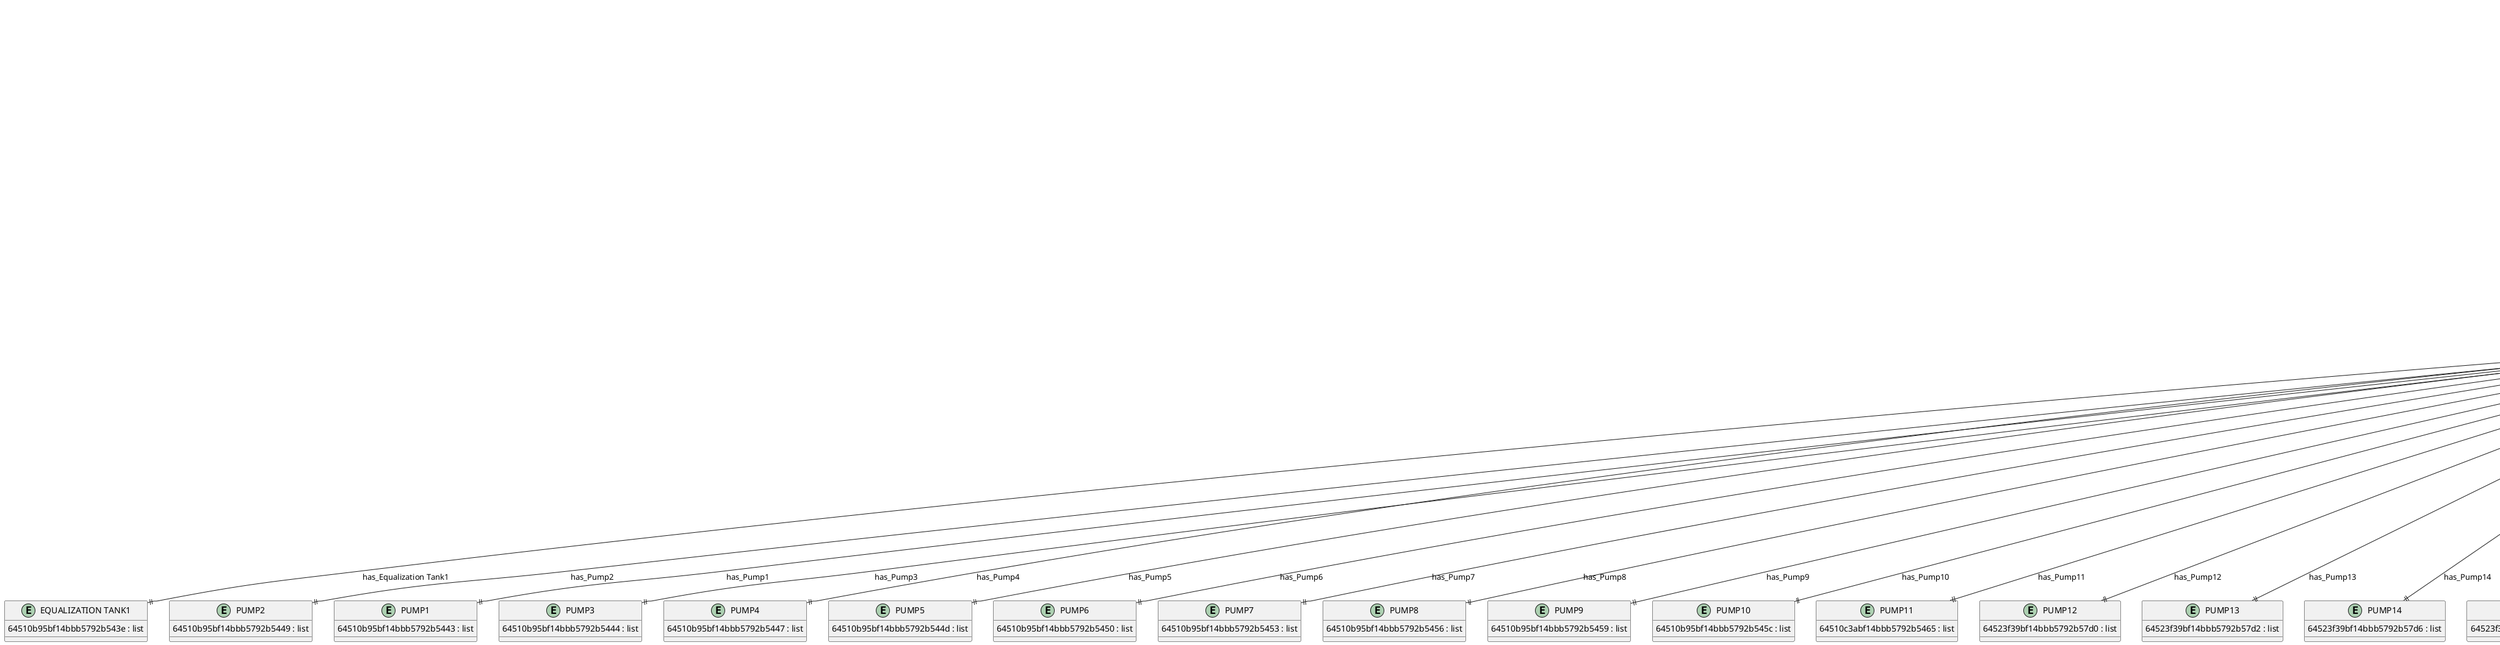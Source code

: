 @startuml CHOKE_POINT_CONFIG_Diagram

entity "CHOKE POINT CONFIG" as CHOKE_POINT_CONFIG {
  _id : objectId
  plantId : objectId
  __v : int
  nodes : object
}

entity "NODES" as NODES {
  Equalization Tank1 : object
  Pump2 : object
  Pump1 : object
  Pump3 : object
  Pump4 : object
  Pump5 : object
  Pump6 : object
  Pump7 : object
  Pump8 : object
  Pump9 : object
  Pump10 : object
  Pump11 : object
  Pump12 : object
  Pump13 : object
  Pump14 : object
  Pump15 : object
  Pump16 : object
  Pump17 : object
  Pump18 : object
  Pump19 : object
  Pump20 : object
  Pump21 : object
  Pump24 : object
  Pump22 : object
  Pump23 : object
  Blower1 : object
  Blower2 : object
  MGF1 : object
  ACF1 : object
  Agitator1 : object
  Flowmeter1 : object
  Motorized Valve14 : object
  Motorized Valve13 : object
  Flowmeter2 : object
}

entity "EQUALIZATION TANK1" as EQUALIZATION_TANK1 {
  64510b95bf14bbb5792b543e : list
}

entity "PUMP2" as PUMP2 {
  64510b95bf14bbb5792b5449 : list
}

entity "PUMP1" as PUMP1 {
  64510b95bf14bbb5792b5443 : list
}

entity "PUMP3" as PUMP3 {
  64510b95bf14bbb5792b5444 : list
}

entity "PUMP4" as PUMP4 {
  64510b95bf14bbb5792b5447 : list
}

entity "PUMP5" as PUMP5 {
  64510b95bf14bbb5792b544d : list
}

entity "PUMP6" as PUMP6 {
  64510b95bf14bbb5792b5450 : list
}

entity "PUMP7" as PUMP7 {
  64510b95bf14bbb5792b5453 : list
}

entity "PUMP8" as PUMP8 {
  64510b95bf14bbb5792b5456 : list
}

entity "PUMP9" as PUMP9 {
  64510b95bf14bbb5792b5459 : list
}

entity "PUMP10" as PUMP10 {
  64510b95bf14bbb5792b545c : list
}

entity "PUMP11" as PUMP11 {
  64510c3abf14bbb5792b5465 : list
}

entity "PUMP12" as PUMP12 {
  64523f39bf14bbb5792b57d0 : list
}

entity "PUMP13" as PUMP13 {
  64523f39bf14bbb5792b57d2 : list
}

entity "PUMP14" as PUMP14 {
  64523f39bf14bbb5792b57d6 : list
}

entity "PUMP15" as PUMP15 {
  64523f39bf14bbb5792b57db : list
}

entity "PUMP16" as PUMP16 {
  645241f7bf14bbb5792b57dd : list
}

entity "PUMP17" as PUMP17 {
  645241f7bf14bbb5792b57e1 : list
}

entity "PUMP18" as PUMP18 {
  645241f7bf14bbb5792b57e1 : list
}

entity "PUMP19" as PUMP19 {
  645241f7bf14bbb5792b57e3 : list
}

entity "PUMP20" as PUMP20 {
  645241f7bf14bbb5792b57e0 : list
}

entity "PUMP21" as PUMP21 {
  645241f7bf14bbb5792b57e7 : list
}

entity "PUMP24" as PUMP24 {
  64525c5fbf14bbb5792b582a : list
}

entity "PUMP22" as PUMP22 {
  64524fd1bf14bbb5792b57eb : list
}

entity "PUMP23" as PUMP23 {
  64524fd1bf14bbb5792b57f2 : list
}

entity "BLOWER1" as BLOWER1 {
  64524fd1bf14bbb5792b57ed : list
}

entity "BLOWER2" as BLOWER2 {
  64524fd1bf14bbb5792b57ee : list
}

entity "MGF1" as MGF1 {
  64525954bf14bbb5792b5826 : list
}

entity "ACF1" as ACF1 {
  64525954bf14bbb5792b5827 : list
}

entity "AGITATOR1" as AGITATOR1 {
  64525c5fbf14bbb5792b582e : list
}

entity "FLOWMETER1" as FLOWMETER1 {
  64561597bf14bbb5792b5f91 : list
}

entity "MOTORIZED VALVE14" as MOTORIZED_VALVE14 {
  6458bf61bf14bbb5792b6392 : list
}

entity "MOTORIZED VALVE13" as MOTORIZED_VALVE13 {
  6458bf61bf14bbb5792b6391 : list
}

entity "FLOWMETER2" as FLOWMETER2 {
  64561597bf14bbb5792b5f93 : list
}

' // Relationships
CHOKE_POINT_CONFIG ||--|| NODES : has_nodes
NODES ||--|| EQUALIZATION_TANK1 : has_Equalization Tank1
NODES ||--|| PUMP2 : has_Pump2
NODES ||--|| PUMP1 : has_Pump1
NODES ||--|| PUMP3 : has_Pump3
NODES ||--|| PUMP4 : has_Pump4
NODES ||--|| PUMP5 : has_Pump5
NODES ||--|| PUMP6 : has_Pump6
NODES ||--|| PUMP7 : has_Pump7
NODES ||--|| PUMP8 : has_Pump8
NODES ||--|| PUMP9 : has_Pump9
NODES ||--|| PUMP10 : has_Pump10
NODES ||--|| PUMP11 : has_Pump11
NODES ||--|| PUMP12 : has_Pump12
NODES ||--|| PUMP13 : has_Pump13
NODES ||--|| PUMP14 : has_Pump14
NODES ||--|| PUMP15 : has_Pump15
NODES ||--|| PUMP16 : has_Pump16
NODES ||--|| PUMP17 : has_Pump17
NODES ||--|| PUMP18 : has_Pump18
NODES ||--|| PUMP19 : has_Pump19
NODES ||--|| PUMP20 : has_Pump20
NODES ||--|| PUMP21 : has_Pump21
NODES ||--|| PUMP24 : has_Pump24
NODES ||--|| PUMP22 : has_Pump22
NODES ||--|| PUMP23 : has_Pump23
NODES ||--|| BLOWER1 : has_Blower1
NODES ||--|| BLOWER2 : has_Blower2
NODES ||--|| MGF1 : has_MGF1
NODES ||--|| ACF1 : has_ACF1
NODES ||--|| AGITATOR1 : has_Agitator1
NODES ||--|| FLOWMETER1 : has_Flowmeter1
NODES ||--|| MOTORIZED_VALVE14 : has_Motorized Valve14
NODES ||--|| MOTORIZED_VALVE13 : has_Motorized Valve13
NODES ||--|| FLOWMETER2 : has_Flowmeter2
@enduml